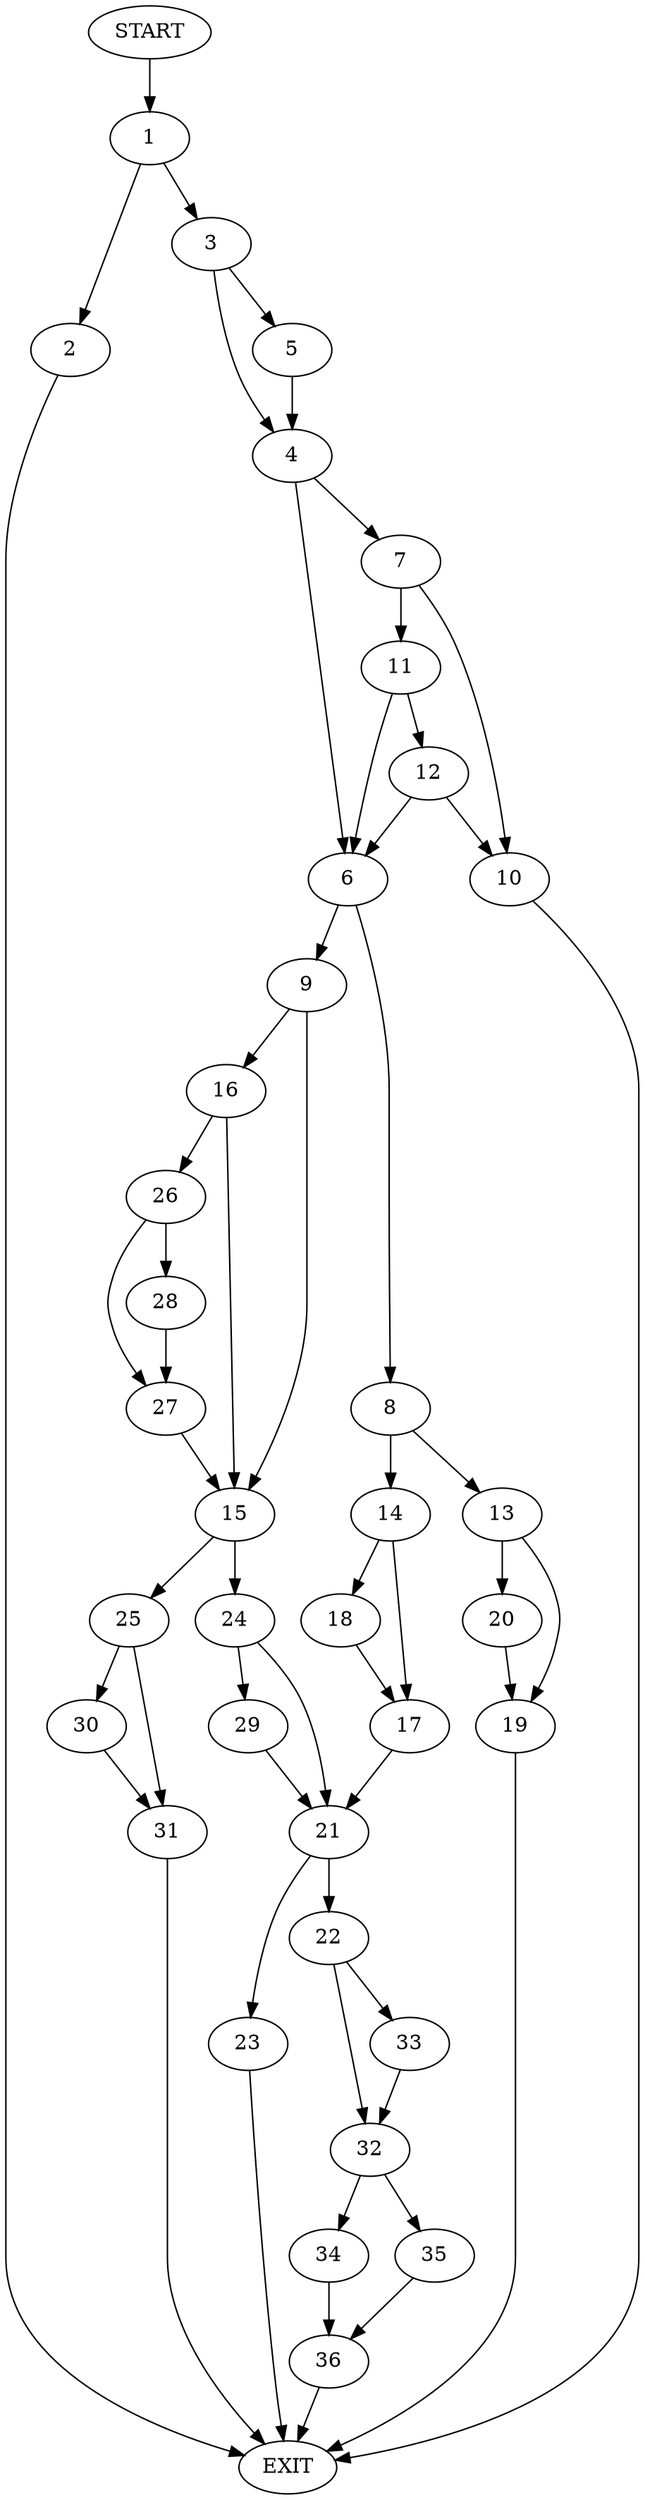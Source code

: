 digraph {
0 [label="START"]
37 [label="EXIT"]
0 -> 1
1 -> 2
1 -> 3
3 -> 4
3 -> 5
2 -> 37
4 -> 6
4 -> 7
5 -> 4
6 -> 8
6 -> 9
7 -> 10
7 -> 11
10 -> 37
11 -> 6
11 -> 12
12 -> 10
12 -> 6
8 -> 13
8 -> 14
9 -> 15
9 -> 16
14 -> 17
14 -> 18
13 -> 19
13 -> 20
20 -> 19
19 -> 37
17 -> 21
18 -> 17
21 -> 22
21 -> 23
15 -> 24
15 -> 25
16 -> 15
16 -> 26
26 -> 27
26 -> 28
27 -> 15
28 -> 27
24 -> 21
24 -> 29
25 -> 30
25 -> 31
29 -> 21
30 -> 31
31 -> 37
23 -> 37
22 -> 32
22 -> 33
32 -> 34
32 -> 35
33 -> 32
34 -> 36
35 -> 36
36 -> 37
}
